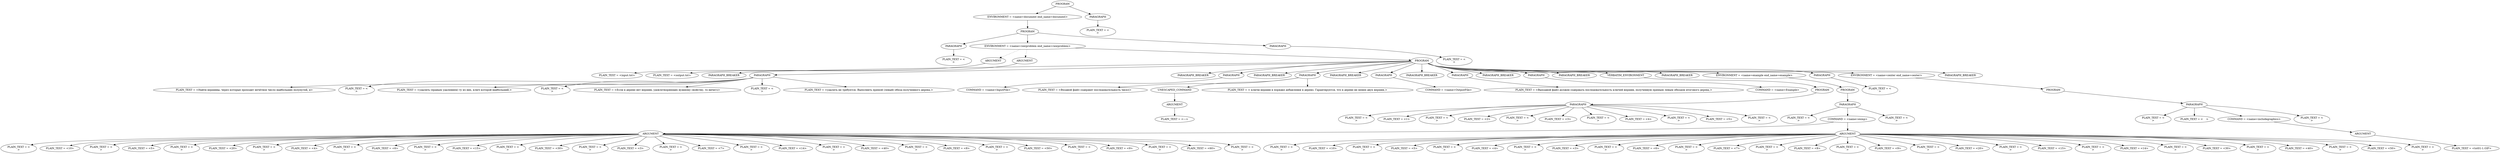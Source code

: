 digraph d {
  node_0 [label="PROGRAM"];
  node_1 [label="ENVIRONMENT = <name=document end_name=document>"];
  node_2 [label="PROGRAM"];
  node_3 [label="PARAGRAPH"];
  node_4 [label="PLAIN_TEXT = <
>"];
  node_3 -> node_4;
  node_2 -> node_3;
  node_5 [label="ENVIRONMENT = <name=rawproblem end_name=rawproblem>"];
  node_6 [label="ARGUMENT"];
  node_7 [label="PLAIN_TEXT = <input.txt>"];
  node_6 -> node_7;
  node_5 -> node_6 [style=dotted];
  node_8 [label="ARGUMENT"];
  node_9 [label="PLAIN_TEXT = <output.txt>"];
  node_8 -> node_9;
  node_5 -> node_8 [style=dotted];
  node_10 [label="PROGRAM"];
  node_11 [label="PARAGRAPH_BREAKER"];
  node_10 -> node_11;
  node_12 [label="PARAGRAPH"];
  node_13 [label="PLAIN_TEXT = <Найти вершины, через которые проходит нечётное число наибольших полупутей, и>"];
  node_12 -> node_13;
  node_14 [label="PLAIN_TEXT = <
>"];
  node_12 -> node_14;
  node_15 [label="PLAIN_TEXT = <удалить (правым удалением) ту из них, ключ которой наибольший.>"];
  node_12 -> node_15;
  node_16 [label="PLAIN_TEXT = <
>"];
  node_12 -> node_16;
  node_17 [label="PLAIN_TEXT = <Если в дереве нет вершин, удовлетворяющих нужному свойству, то ничего>"];
  node_12 -> node_17;
  node_18 [label="PLAIN_TEXT = <
>"];
  node_12 -> node_18;
  node_19 [label="PLAIN_TEXT = <удалять не требуется. Выполнить прямой (левый) обход полученного дерева.>"];
  node_12 -> node_19;
  node_10 -> node_12;
  node_20 [label="PARAGRAPH_BREAKER"];
  node_10 -> node_20;
  node_21 [label="PARAGRAPH"];
  node_22 [label="COMMAND = <name=InputFile>"];
  node_21 -> node_22;
  node_10 -> node_21;
  node_23 [label="PARAGRAPH_BREAKER"];
  node_10 -> node_23;
  node_24 [label="PARAGRAPH"];
  node_25 [label="PLAIN_TEXT = <Входной файл содержит последовательность чисел>"];
  node_24 -> node_25;
  node_26 [label="UNESCAPED_COMMAND"];
  node_27 [label="ARGUMENT"];
  node_28 [label="PLAIN_TEXT = <&mdash;>"];
  node_27 -> node_28;
  node_26 -> node_27;
  node_24 -> node_26;
  node_29 [label="PLAIN_TEXT = < ключи вершин в порядке добавления в дерево. Гарантируется, что в дереве не менее двух вершин.>"];
  node_24 -> node_29;
  node_10 -> node_24;
  node_30 [label="PARAGRAPH_BREAKER"];
  node_10 -> node_30;
  node_31 [label="PARAGRAPH"];
  node_32 [label="COMMAND = <name=OutputFile>"];
  node_31 -> node_32;
  node_10 -> node_31;
  node_33 [label="PARAGRAPH_BREAKER"];
  node_10 -> node_33;
  node_34 [label="PARAGRAPH"];
  node_35 [label="PLAIN_TEXT = <Выходной файл должен содержать последовательность ключей вершин, полученную прямым левым обходом итогового дерева.>"];
  node_34 -> node_35;
  node_10 -> node_34;
  node_36 [label="PARAGRAPH_BREAKER"];
  node_10 -> node_36;
  node_37 [label="PARAGRAPH"];
  node_38 [label="COMMAND = <name=Example>"];
  node_37 -> node_38;
  node_10 -> node_37;
  node_39 [label="PARAGRAPH_BREAKER"];
  node_10 -> node_39;
  node_40 [label="VERBATIM_ENVIRONMENT"];
  node_41 [label="PROGRAM"];
  node_42 [label="PARAGRAPH"];
  node_43 [label="PLAIN_TEXT = <
>"];
  node_42 -> node_43;
  node_44 [label="PLAIN_TEXT = <1>"];
  node_42 -> node_44;
  node_45 [label="PLAIN_TEXT = <
>"];
  node_42 -> node_45;
  node_46 [label="PLAIN_TEXT = <2>"];
  node_42 -> node_46;
  node_47 [label="PLAIN_TEXT = <
>"];
  node_42 -> node_47;
  node_48 [label="PLAIN_TEXT = <3>"];
  node_42 -> node_48;
  node_49 [label="PLAIN_TEXT = <
>"];
  node_42 -> node_49;
  node_50 [label="PLAIN_TEXT = <4>"];
  node_42 -> node_50;
  node_51 [label="PLAIN_TEXT = <
>"];
  node_42 -> node_51;
  node_52 [label="PLAIN_TEXT = <5>"];
  node_42 -> node_52;
  node_53 [label="PLAIN_TEXT = <
>"];
  node_42 -> node_53;
  node_41 -> node_42;
  node_40 -> node_41;
  node_10 -> node_40;
  node_54 [label="PARAGRAPH_BREAKER"];
  node_10 -> node_54;
  node_55 [label="ENVIRONMENT = <name=example end_name=example>"];
  node_56 [label="PROGRAM"];
  node_57 [label="PARAGRAPH"];
  node_58 [label="PLAIN_TEXT = <
>"];
  node_57 -> node_58;
  node_59 [label="COMMAND = <name=exmp>"];
  node_60 [label="ARGUMENT"];
  node_61 [label="PLAIN_TEXT = <
>"];
  node_60 -> node_61;
  node_62 [label="PLAIN_TEXT = <10>"];
  node_60 -> node_62;
  node_63 [label="PLAIN_TEXT = <
>"];
  node_60 -> node_63;
  node_64 [label="PLAIN_TEXT = <5>"];
  node_60 -> node_64;
  node_65 [label="PLAIN_TEXT = <
>"];
  node_60 -> node_65;
  node_66 [label="PLAIN_TEXT = <20>"];
  node_60 -> node_66;
  node_67 [label="PLAIN_TEXT = <
>"];
  node_60 -> node_67;
  node_68 [label="PLAIN_TEXT = <4>"];
  node_60 -> node_68;
  node_69 [label="PLAIN_TEXT = <
>"];
  node_60 -> node_69;
  node_70 [label="PLAIN_TEXT = <6>"];
  node_60 -> node_70;
  node_71 [label="PLAIN_TEXT = <
>"];
  node_60 -> node_71;
  node_72 [label="PLAIN_TEXT = <15>"];
  node_60 -> node_72;
  node_73 [label="PLAIN_TEXT = <
>"];
  node_60 -> node_73;
  node_74 [label="PLAIN_TEXT = <30>"];
  node_60 -> node_74;
  node_75 [label="PLAIN_TEXT = <
>"];
  node_60 -> node_75;
  node_76 [label="PLAIN_TEXT = <3>"];
  node_60 -> node_76;
  node_77 [label="PLAIN_TEXT = <
>"];
  node_60 -> node_77;
  node_78 [label="PLAIN_TEXT = <7>"];
  node_60 -> node_78;
  node_79 [label="PLAIN_TEXT = <
>"];
  node_60 -> node_79;
  node_80 [label="PLAIN_TEXT = <14>"];
  node_60 -> node_80;
  node_81 [label="PLAIN_TEXT = <
>"];
  node_60 -> node_81;
  node_82 [label="PLAIN_TEXT = <40>"];
  node_60 -> node_82;
  node_83 [label="PLAIN_TEXT = <
>"];
  node_60 -> node_83;
  node_84 [label="PLAIN_TEXT = <8>"];
  node_60 -> node_84;
  node_85 [label="PLAIN_TEXT = <
>"];
  node_60 -> node_85;
  node_86 [label="PLAIN_TEXT = <50>"];
  node_60 -> node_86;
  node_87 [label="PLAIN_TEXT = <
>"];
  node_60 -> node_87;
  node_88 [label="PLAIN_TEXT = <9>"];
  node_60 -> node_88;
  node_89 [label="PLAIN_TEXT = <
>"];
  node_60 -> node_89;
  node_90 [label="PLAIN_TEXT = <60>"];
  node_60 -> node_90;
  node_91 [label="PLAIN_TEXT = <
>"];
  node_60 -> node_91;
  node_59 -> node_60;
  node_92 [label="ARGUMENT"];
  node_93 [label="PLAIN_TEXT = <
>"];
  node_92 -> node_93;
  node_94 [label="PLAIN_TEXT = <10>"];
  node_92 -> node_94;
  node_95 [label="PLAIN_TEXT = <
>"];
  node_92 -> node_95;
  node_96 [label="PLAIN_TEXT = <5>"];
  node_92 -> node_96;
  node_97 [label="PLAIN_TEXT = <
>"];
  node_92 -> node_97;
  node_98 [label="PLAIN_TEXT = <4>"];
  node_92 -> node_98;
  node_99 [label="PLAIN_TEXT = <
>"];
  node_92 -> node_99;
  node_100 [label="PLAIN_TEXT = <3>"];
  node_92 -> node_100;
  node_101 [label="PLAIN_TEXT = <
>"];
  node_92 -> node_101;
  node_102 [label="PLAIN_TEXT = <6>"];
  node_92 -> node_102;
  node_103 [label="PLAIN_TEXT = <
>"];
  node_92 -> node_103;
  node_104 [label="PLAIN_TEXT = <7>"];
  node_92 -> node_104;
  node_105 [label="PLAIN_TEXT = <
>"];
  node_92 -> node_105;
  node_106 [label="PLAIN_TEXT = <8>"];
  node_92 -> node_106;
  node_107 [label="PLAIN_TEXT = <
>"];
  node_92 -> node_107;
  node_108 [label="PLAIN_TEXT = <9>"];
  node_92 -> node_108;
  node_109 [label="PLAIN_TEXT = <
>"];
  node_92 -> node_109;
  node_110 [label="PLAIN_TEXT = <20>"];
  node_92 -> node_110;
  node_111 [label="PLAIN_TEXT = <
>"];
  node_92 -> node_111;
  node_112 [label="PLAIN_TEXT = <15>"];
  node_92 -> node_112;
  node_113 [label="PLAIN_TEXT = <
>"];
  node_92 -> node_113;
  node_114 [label="PLAIN_TEXT = <14>"];
  node_92 -> node_114;
  node_115 [label="PLAIN_TEXT = <
>"];
  node_92 -> node_115;
  node_116 [label="PLAIN_TEXT = <30>"];
  node_92 -> node_116;
  node_117 [label="PLAIN_TEXT = <
>"];
  node_92 -> node_117;
  node_118 [label="PLAIN_TEXT = <40>"];
  node_92 -> node_118;
  node_119 [label="PLAIN_TEXT = <
>"];
  node_92 -> node_119;
  node_120 [label="PLAIN_TEXT = <50>"];
  node_92 -> node_120;
  node_121 [label="PLAIN_TEXT = <
>"];
  node_92 -> node_121;
  node_59 -> node_92;
  node_57 -> node_59;
  node_122 [label="PLAIN_TEXT = <
>"];
  node_57 -> node_122;
  node_56 -> node_57;
  node_55 -> node_56;
  node_10 -> node_55;
  node_123 [label="PARAGRAPH"];
  node_124 [label="PLAIN_TEXT = <
>"];
  node_123 -> node_124;
  node_10 -> node_123;
  node_125 [label="ENVIRONMENT = <name=center end_name=center>"];
  node_126 [label="PROGRAM"];
  node_127 [label="PARAGRAPH"];
  node_128 [label="PLAIN_TEXT = <
>"];
  node_127 -> node_128;
  node_129 [label="PLAIN_TEXT = <    >"];
  node_127 -> node_129;
  node_130 [label="COMMAND = <name=includegraphics>"];
  node_131 [label="ARGUMENT"];
  node_132 [label="PLAIN_TEXT = <tst01-1.GIF>"];
  node_131 -> node_132;
  node_130 -> node_131;
  node_127 -> node_130;
  node_133 [label="PLAIN_TEXT = <
>"];
  node_127 -> node_133;
  node_126 -> node_127;
  node_125 -> node_126;
  node_10 -> node_125;
  node_134 [label="PARAGRAPH_BREAKER"];
  node_10 -> node_134;
  node_5 -> node_10;
  node_2 -> node_5;
  node_135 [label="PARAGRAPH"];
  node_136 [label="PLAIN_TEXT = <
>"];
  node_135 -> node_136;
  node_2 -> node_135;
  node_1 -> node_2;
  node_0 -> node_1;
  node_137 [label="PARAGRAPH"];
  node_138 [label="PLAIN_TEXT = <
>"];
  node_137 -> node_138;
  node_0 -> node_137;
}
